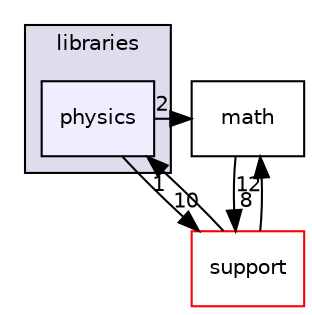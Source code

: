 digraph "physics" {
  compound=true
  node [ fontsize="10", fontname="Helvetica"];
  edge [ labelfontsize="10", labelfontname="Helvetica"];
  subgraph clusterdir_bc0718b08fb2015b8e59c47b2805f60c {
    graph [ bgcolor="#ddddee", pencolor="black", label="libraries" fontname="Helvetica", fontsize="10", URL="dir_bc0718b08fb2015b8e59c47b2805f60c.html"]
  dir_b741540ffa95870770d8883c9def5afb [shape=box, label="physics", style="filled", fillcolor="#eeeeff", pencolor="black", URL="dir_b741540ffa95870770d8883c9def5afb.html"];
  }
  dir_9a8b31d1dfb38e26822c551fe4043c03 [shape=box label="math" URL="dir_9a8b31d1dfb38e26822c551fe4043c03.html"];
  dir_566a3ff4a5a303bab03e0e4ba38c8a31 [shape=box label="support" fillcolor="white" style="filled" color="red" URL="dir_566a3ff4a5a303bab03e0e4ba38c8a31.html"];
  dir_9a8b31d1dfb38e26822c551fe4043c03->dir_566a3ff4a5a303bab03e0e4ba38c8a31 [headlabel="8", labeldistance=1.5 headhref="dir_000035_000033.html"];
  dir_566a3ff4a5a303bab03e0e4ba38c8a31->dir_9a8b31d1dfb38e26822c551fe4043c03 [headlabel="12", labeldistance=1.5 headhref="dir_000033_000035.html"];
  dir_566a3ff4a5a303bab03e0e4ba38c8a31->dir_b741540ffa95870770d8883c9def5afb [headlabel="1", labeldistance=1.5 headhref="dir_000033_000034.html"];
  dir_b741540ffa95870770d8883c9def5afb->dir_9a8b31d1dfb38e26822c551fe4043c03 [headlabel="2", labeldistance=1.5 headhref="dir_000034_000035.html"];
  dir_b741540ffa95870770d8883c9def5afb->dir_566a3ff4a5a303bab03e0e4ba38c8a31 [headlabel="10", labeldistance=1.5 headhref="dir_000034_000033.html"];
}
